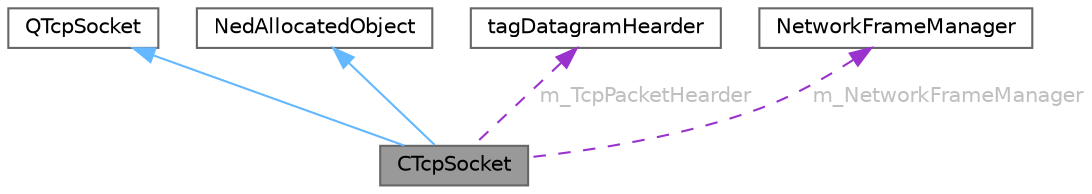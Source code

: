 digraph "CTcpSocket"
{
 // LATEX_PDF_SIZE
  bgcolor="transparent";
  edge [fontname=Helvetica,fontsize=10,labelfontname=Helvetica,labelfontsize=10];
  node [fontname=Helvetica,fontsize=10,shape=box,height=0.2,width=0.4];
  Node1 [id="Node000001",label="CTcpSocket",height=0.2,width=0.4,color="gray40", fillcolor="grey60", style="filled", fontcolor="black",tooltip="The CTcpSocket class tcpsocket客户端类"];
  Node2 -> Node1 [id="edge1_Node000001_Node000002",dir="back",color="steelblue1",style="solid",tooltip=" "];
  Node2 [id="Node000002",label="QTcpSocket",height=0.2,width=0.4,color="gray40", fillcolor="white", style="filled",tooltip=" "];
  Node3 -> Node1 [id="edge2_Node000001_Node000003",dir="back",color="steelblue1",style="solid",tooltip=" "];
  Node3 [id="Node000003",label="NedAllocatedObject",height=0.2,width=0.4,color="gray40", fillcolor="white", style="filled",URL="$class_ned_allocated_object.html",tooltip="提供自定义内存分配和释放功能的基类"];
  Node4 -> Node1 [id="edge3_Node000001_Node000004",dir="back",color="darkorchid3",style="dashed",tooltip=" ",label=" m_TcpPacketHearder",fontcolor="grey" ];
  Node4 [id="Node000004",label="tagDatagramHearder",height=0.2,width=0.4,color="gray40", fillcolor="white", style="filled",URL="$structtag_datagram_hearder.html",tooltip="要发送串口报文头。"];
  Node5 -> Node1 [id="edge4_Node000001_Node000005",dir="back",color="darkorchid3",style="dashed",tooltip=" ",label=" m_NetworkFrameManager",fontcolor="grey" ];
  Node5 [id="Node000005",label="NetworkFrameManager",height=0.2,width=0.4,color="gray40", fillcolor="white", style="filled",URL="$class_network_frame_manager.html",tooltip=" "];
}
